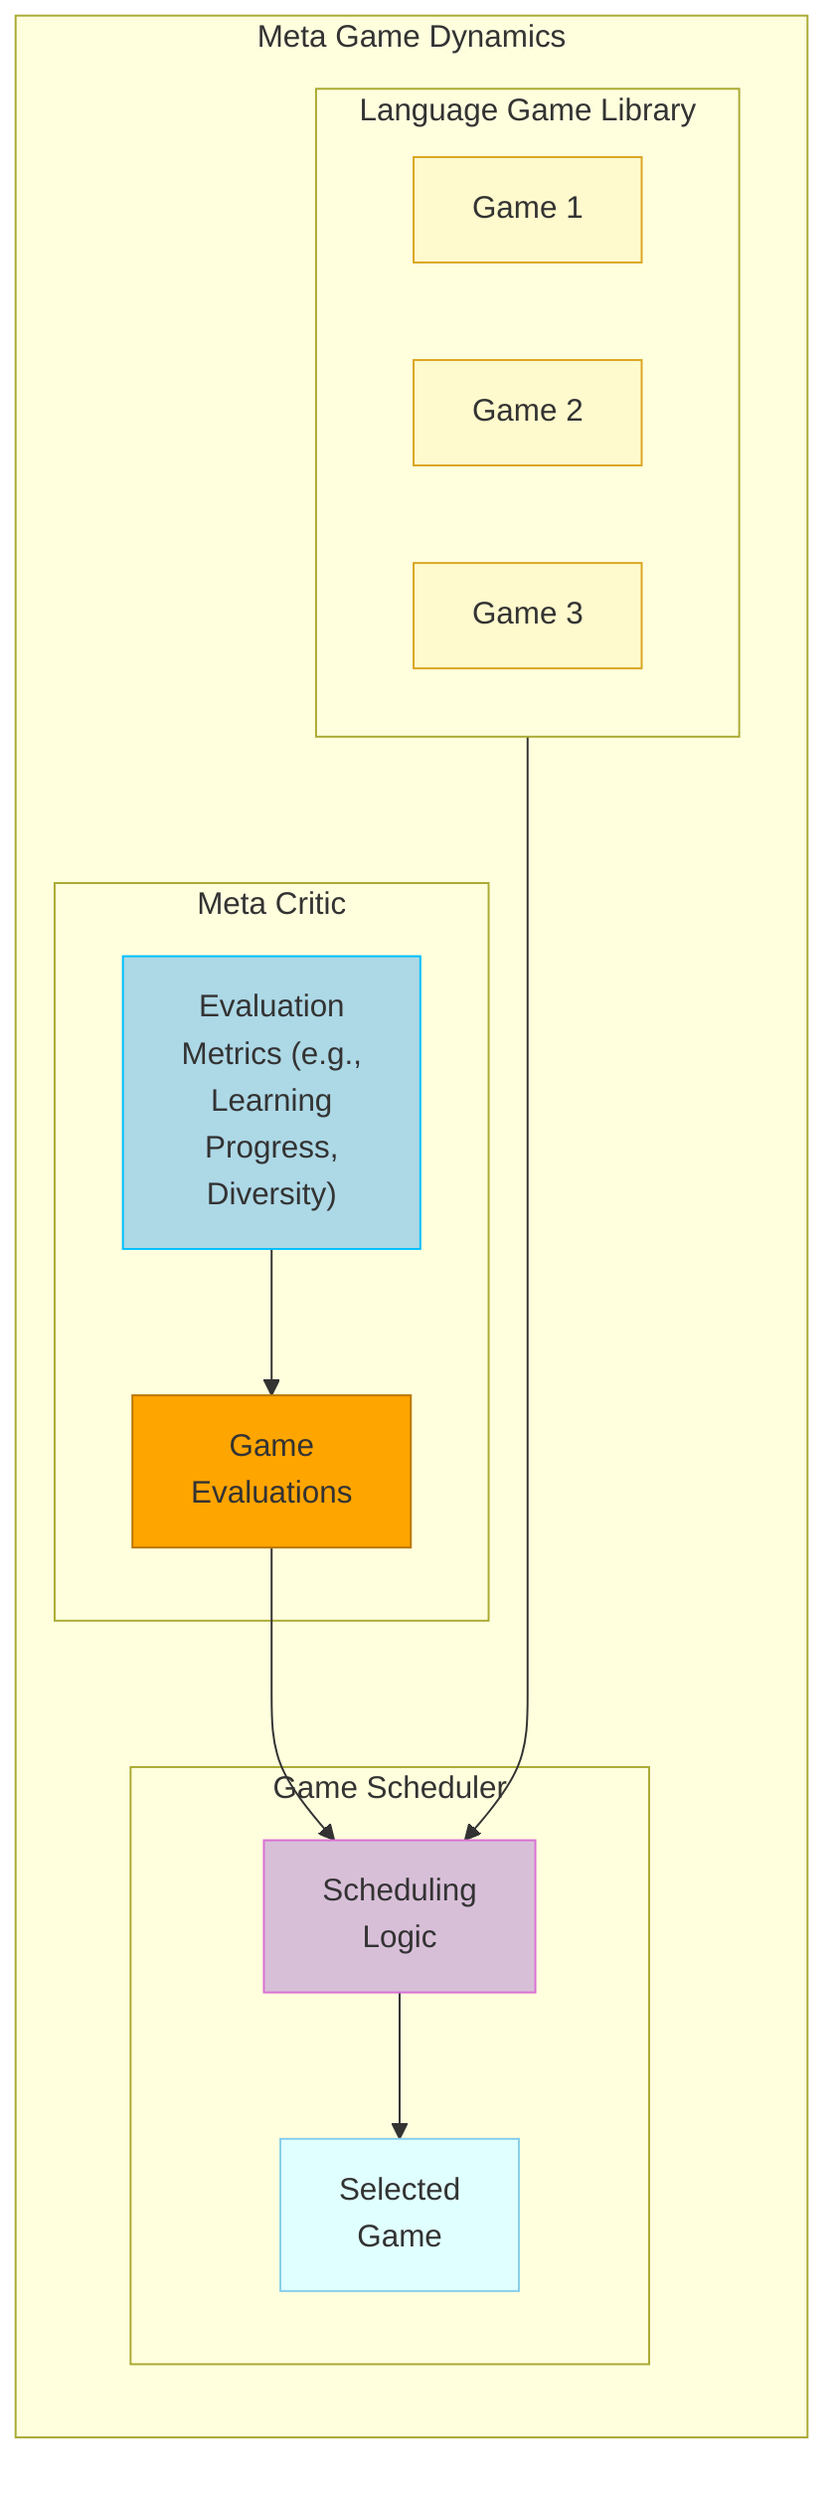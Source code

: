graph LR
    subgraph MetaGameDynamics["Meta Game Dynamics"]

        subgraph GameScheduler["Game Scheduler"]
            SchedulingLogic["Scheduling<br>Logic"]
            SelectedGame["Selected<br>Game"]
            style SchedulingLogic fill:#d8bfd8,stroke:#da70d6
            style SelectedGame fill:#e0ffff,stroke:#87ceeb
        end

        subgraph MetaCritic["Meta Critic"]
            EvaluationMetrics["Evaluation<br>Metrics (e.g.,<br>Learning<br>Progress,<br>Diversity)"]
            GameEvaluations["Game<br>Evaluations"]
            style EvaluationMetrics fill:#add8e6,stroke:#00bfff
            style GameEvaluations fill:#ffa500,stroke:#b70
        end
        
        subgraph GameLibrary["Language Game Library"]
            Game1["Game 1"]
            Game2["Game 2"]
            Game3["Game 3"]
            style Game1 fill:#fffacd,stroke:#daa520
            style Game2 fill:#fffacd,stroke:#daa520
            style Game3 fill:#fffacd,stroke:#daa520
        end

        EvaluationMetrics --> GameEvaluations
        GameEvaluations --> SchedulingLogic
        GameLibrary ----> SchedulingLogic
        SchedulingLogic --> SelectedGame



    end
